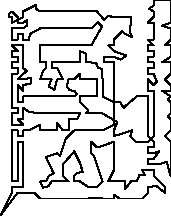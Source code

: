 unitsize(0.001cm);
// 52986
draw((200,400)--(200,500));
draw((200,500)--(300,500));
draw((300,500)--(400,500));
draw((400,500)--(400,600));
draw((400,600)--(400,700));
draw((400,700)--(400,800));
draw((400,800)--(400,900));
draw((400,900)--(400,1000));
draw((400,1000)--(400,1100));
draw((400,1100)--(400,1200));
draw((400,1200)--(400,1300));
draw((400,1300)--(300,1300));
draw((300,1300)--(300,1200));
draw((300,1200)--(300,1100));
draw((300,1100)--(300,1000));
draw((300,1000)--(300,900));
draw((300,900)--(300,800));
draw((300,800)--(300,700));
draw((300,700)--(300,600));
draw((300,600)--(200,600));
draw((200,600)--(200,700));
draw((200,700)--(200,800));
draw((200,800)--(200,900));
draw((200,900)--(200,1000));
draw((200,1000)--(200,1100));
draw((200,1100)--(200,1200));
draw((200,1200)--(200,1300));
draw((200,1300)--(200,1400));
draw((200,1400)--(200,1500));
draw((200,1500)--(300,1500));
draw((300,1500)--(300,1400));
draw((300,1400)--(400,1400));
draw((400,1400)--(400,1500));
draw((400,1500)--(500,1500));
draw((500,1500)--(700,1600));
draw((700,1600)--(700,1500));
draw((700,1500)--(800,1500));
draw((800,1500)--(900,1500));
draw((900,1500)--(1000,1500));
draw((1000,1500)--(1000,1629));
draw((1000,1629)--(1100,1500));
draw((1100,1500)--(1200,1500));
draw((1200,1500)--(1200,1700));
draw((1200,1700)--(1350,1700));
draw((1350,1700)--(1400,1800));
draw((1400,1800)--(1300,1800));
draw((1300,1800)--(1200,1800));
draw((1200,1800)--(1100,1800));
draw((1100,1800)--(1000,1800));
draw((1000,1800)--(900,1800));
draw((900,1800)--(800,1800));
draw((800,1800)--(700,1800));
draw((700,1800)--(500,1829));
draw((500,1829)--(400,1900));
draw((400,1900)--(400,1800));
draw((400,1800)--(400,1700));
draw((400,1700)--(300,1700));
draw((300,1700)--(400,1600));
draw((400,1600)--(300,1600));
draw((300,1600)--(200,1600));
draw((200,1600)--(200,1700));
draw((200,1700)--(200,1800));
draw((200,1800)--(300,1800));
draw((300,1800)--(300,1900));
draw((300,1900)--(200,1900));
draw((200,1900)--(200,2000));
draw((200,2000)--(200,2100));
draw((200,2100)--(200,2200));
draw((200,2200)--(200,2300));
draw((200,2300)--(200,2400));
draw((200,2400)--(200,2500));
draw((200,2500)--(300,2500));
draw((300,2500)--(300,2600));
draw((300,2600)--(200,2600));
draw((200,2600)--(200,2700));
draw((200,2700)--(300,2700));
draw((300,2700)--(300,2800));
draw((300,2800)--(200,2800));
draw((200,2800)--(200,2900));
draw((200,2900)--(300,2900));
draw((300,2900)--(200,3000));
draw((200,3000)--(300,3000));
draw((300,3000)--(400,3000));
draw((400,3000)--(400,2900));
draw((400,2900)--(400,2800));
draw((400,2800)--(400,2700));
draw((400,2700)--(400,2600));
draw((400,2600)--(469,2550));
draw((469,2550)--(400,2500));
draw((400,2500)--(300,2400));
draw((300,2400)--(400,2400));
draw((400,2400)--(540,2430));
draw((540,2430)--(540,2330));
draw((540,2330)--(400,2300));
draw((400,2300)--(400,2200));
draw((400,2200)--(300,2300));
draw((300,2300)--(300,2200));
draw((300,2200)--(300,2100));
draw((300,2100)--(300,2000));
draw((300,2000)--(400,2000));
draw((400,2000)--(400,2100));
draw((400,2100)--(530,2100));
draw((530,2100)--(700,2100));
draw((700,2100)--(800,2100));
draw((800,2100)--(900,2100));
draw((900,2100)--(1000,2100));
draw((1000,2100)--(1100,2100));
draw((1100,2100)--(1200,2100));
draw((1200,2100)--(1300,2100));
draw((1300,2100)--(1350,2140));
draw((1350,2140)--(1300,2200));
draw((1300,2200)--(1220,2210));
draw((1220,2210)--(1170,2280));
draw((1170,2280)--(1200,2400));
draw((1200,2400)--(1300,2400));
draw((1300,2400)--(1400,2500));
draw((1400,2500)--(1400,2400));
draw((1400,2400)--(1500,2400));
draw((1500,2400)--(1600,2400));
draw((1600,2400)--(1700,2400));
draw((1700,2400)--(1700,2100));
draw((1700,2100)--(1600,2100));
draw((1600,2100)--(1500,2100));
draw((1500,2100)--(1400,2100));
draw((1400,2100)--(1400,2000));
draw((1400,2000)--(1500,1900));
draw((1500,1900)--(1550,1850));
draw((1550,1850)--(1500,1800));
draw((1500,1800)--(1600,1800));
draw((1600,1800)--(1700,1800));
draw((1700,1800)--(1800,1800));
draw((1800,1800)--(2060,1650));
draw((2060,1650)--(2000,1500));
draw((2000,1500)--(2000,1400));
draw((2000,1400)--(2320,1500));
draw((2320,1500)--(2290,1400));
draw((2290,1400)--(2390,1300));
draw((2390,1300)--(2600,1300));
draw((2600,1300)--(2700,1400));
draw((2700,1400)--(2700,1500));
draw((2700,1500)--(2700,1600));
draw((2700,1600)--(2700,1700));
draw((2700,1700)--(2700,1800));
draw((2700,1800)--(2700,1900));
draw((2700,1900)--(2700,2000));
draw((2700,2000)--(2700,2100));
draw((2700,2100)--(2700,2200));
draw((2700,2200)--(2600,2200));
draw((2600,2200)--(2600,2300));
draw((2600,2300)--(2600,2400));
draw((2600,2400)--(2700,2300));
draw((2700,2300)--(2760,2360));
draw((2760,2360)--(2700,2500));
draw((2700,2500)--(2600,2500));
draw((2600,2500)--(2600,2600));
draw((2600,2600)--(2700,2600));
draw((2700,2600)--(2700,2700));
draw((2700,2700)--(2600,2700));
draw((2600,2700)--(2600,2800));
draw((2600,2800)--(2700,2800));
draw((2700,2800)--(2700,2900));
draw((2700,2900)--(2600,2900));
draw((2600,2900)--(2600,3000));
draw((2600,3000)--(2700,3000));
draw((2700,3000)--(2600,3100));
draw((2600,3100)--(2700,3100));
draw((2700,3100)--(2700,3200));
draw((2700,3200)--(2700,3300));
draw((2700,3300)--(2700,3400));
draw((2700,3400)--(2600,3400));
draw((2600,3400)--(2700,3500));
draw((2700,3500)--(2700,3600));
draw((2700,3600)--(2620,3650));
draw((2620,3650)--(2700,3700));
draw((2700,3700)--(2700,3800));
draw((2700,3800)--(3000,3800));
draw((3000,3800)--(3000,3700));
draw((3000,3700)--(3000,3600));
draw((3000,3600)--(3000,3500));
draw((3000,3500)--(3000,3400));
draw((3000,3400)--(2850,3350));
draw((2850,3350)--(3000,3300));
draw((3000,3300)--(3000,3200));
draw((3000,3200)--(3000,3100));
draw((3000,3100)--(2900,3000));
draw((2900,3000)--(3000,3000));
draw((3000,3000)--(3000,2900));
draw((3000,2900)--(3000,2800));
draw((3000,2800)--(2850,2700));
draw((2850,2700)--(3000,2700));
draw((3000,2700)--(3000,2600));
draw((3000,2600)--(3000,2500));
draw((3000,2500)--(2900,2400));
draw((2900,2400)--(3000,2300));
draw((3000,2300)--(3000,2200));
draw((3000,2200)--(2850,2200));
draw((2850,2200)--(3000,2100));
draw((3000,2100)--(2950,2050));
draw((2950,2050)--(3000,2000));
draw((3000,2000)--(3000,1900));
draw((3000,1900)--(3000,1800));
draw((3000,1800)--(2950,1750));
draw((2950,1750)--(3000,1700));
draw((3000,1700)--(3000,1600));
draw((3000,1600)--(3000,1500));
draw((3000,1500)--(2900,1400));
draw((2900,1400)--(3000,1300));
draw((3000,1300)--(3000,1200));
draw((3000,1200)--(3000,1100));
draw((3000,1100)--(3000,1000));
draw((3000,1000)--(3000,900));
draw((3000,900)--(3000,800));
draw((3000,800)--(3000,700));
draw((3000,700)--(2930,950));
draw((2930,950)--(2800,900));
draw((2800,900)--(2700,900));
draw((2700,900)--(2600,900));
draw((2600,900)--(2600,1000));
draw((2600,1000)--(2700,1000));
draw((2700,1000)--(2800,1130));
draw((2800,1130)--(2700,1100));
draw((2700,1100)--(2600,1100));
draw((2600,1100)--(2600,1200));
draw((2600,1200)--(2700,1200));
draw((2700,1200)--(2700,1300));
draw((2700,1300)--(2600,1400));
draw((2600,1400)--(2600,1500));
draw((2600,1500)--(2600,1600));
draw((2600,1600)--(2600,1700));
draw((2600,1700)--(2600,1800));
draw((2600,1800)--(2600,1900));
draw((2600,1900)--(2600,2000));
draw((2600,2000)--(2600,2100));
draw((2600,2100)--(2400,2100));
draw((2400,2100)--(2170,1900));
draw((2170,1900)--(2110,2000));
draw((2110,2000)--(2000,2000));
draw((2000,2000)--(1800,2100));
draw((1800,2100)--(1800,2400));
draw((1800,2400)--(1790,2580));
draw((1790,2580)--(1720,2610));
draw((1720,2610)--(1690,2680));
draw((1690,2680)--(1600,2700));
draw((1600,2700)--(1500,2700));
draw((1500,2700)--(1500,2800));
draw((1500,2800)--(1500,2860));
draw((1500,2860)--(1400,2900));
draw((1400,2900)--(1400,2820));
draw((1400,2820)--(1400,2700));
draw((1400,2700)--(1300,2700));
draw((1300,2700)--(1200,2700));
draw((1200,2700)--(1100,2700));
draw((1100,2700)--(1000,2700));
draw((1000,2700)--(900,2700));
draw((900,2700)--(910,2600));
draw((910,2600)--(1000,2600));
draw((1000,2600)--(1100,2400));
draw((1100,2400)--(1000,2400));
draw((1000,2400)--(950,2220));
draw((950,2220)--(850,2280));
draw((850,2280)--(900,2400));
draw((900,2400)--(800,2400));
draw((800,2400)--(700,2400));
draw((700,2400)--(750,2550));
draw((750,2550)--(800,2600));
draw((800,2600)--(800,2700));
draw((800,2700)--(700,2700));
draw((700,2700)--(700,3000));
draw((700,3000)--(800,3000));
draw((800,3000)--(900,3000));
draw((900,3000)--(1000,3000));
draw((1000,3000)--(1100,3000));
draw((1100,3000)--(1200,3000));
draw((1200,3000)--(1300,3000));
draw((1300,3000)--(1400,3000));
draw((1400,3000)--(1500,3000));
draw((1500,3000)--(1600,3000));
draw((1600,3000)--(1790,3330));
draw((1790,3330)--(1720,3409));
draw((1720,3409)--(1600,3300));
draw((1600,3300)--(1500,3300));
draw((1500,3300)--(1400,3300));
draw((1400,3300)--(1300,3300));
draw((1300,3300)--(1200,3300));
draw((1200,3300)--(1100,3300));
draw((1100,3300)--(1000,3300));
draw((1000,3300)--(900,3300));
draw((900,3300)--(800,3300));
draw((800,3300)--(700,3300));
draw((700,3300)--(520,3200));
draw((520,3200)--(500,3100));
draw((500,3100)--(400,3100));
draw((400,3100)--(400,3200));
draw((400,3200)--(300,3200));
draw((300,3200)--(300,3100));
draw((300,3100)--(200,3100));
draw((200,3100)--(200,3200));
draw((200,3200)--(200,3300));
draw((200,3300)--(300,3300));
draw((300,3300)--(400,3300));
draw((400,3300)--(469,3350));
draw((469,3350)--(469,3450));
draw((469,3450)--(400,3400));
draw((400,3400)--(300,3400));
draw((300,3400)--(300,3500));
draw((300,3500)--(200,3600));
draw((200,3600)--(150,3550));
draw((150,3550)--(150,3500));
draw((150,3500)--(200,3500));
draw((200,3500)--(200,3400));
draw((200,3400)--(400,3500));
draw((400,3500)--(400,3600));
draw((400,3600)--(620,3709));
draw((620,3709)--(620,3650));
draw((620,3650)--(700,3600));
draw((700,3600)--(800,3600));
draw((800,3600)--(900,3600));
draw((900,3600)--(1000,3600));
draw((1000,3600)--(1100,3600));
draw((1100,3600)--(1200,3600));
draw((1200,3600)--(1300,3600));
draw((1300,3600)--(1400,3600));
draw((1400,3600)--(1500,3600));
draw((1500,3600)--(1600,3600));
draw((1600,3600)--(1700,3600));
draw((1700,3600)--(1829,3450));
draw((1829,3450)--(1900,3520));
draw((1900,3520)--(2000,3500));
draw((2000,3500)--(2300,3500));
draw((2300,3500)--(2300,3400));
draw((2300,3400)--(2280,3250));
draw((2280,3250)--(2320,3150));
draw((2320,3150)--(2200,3200));
draw((2200,3200)--(2150,3250));
draw((2150,3250)--(2100,3200));
draw((2100,3200)--(2050,3150));
draw((2050,3150)--(2000,3100));
draw((2000,3100)--(2000,3000));
draw((2000,3000)--(1900,3000));
draw((1900,3000)--(2000,2900));
draw((2000,2900)--(2220,2820));
draw((2220,2820)--(2120,2750));
draw((2120,2750)--(2000,2800));
draw((2000,2800)--(1829,2800));
draw((1829,2800)--(1829,2700));
draw((1829,2700)--(2000,2700));
draw((2000,2700)--(2000,2600));
draw((2000,2600)--(2000,2500));
draw((2000,2500)--(2000,2400));
draw((2000,2400)--(2000,2300));
draw((2000,2300)--(2000,2200));
draw((2000,2200)--(2000,2100));
draw((2000,2100)--(2000,1900));
draw((2000,1900)--(2000,1800));
draw((2000,1800)--(2000,1700));
draw((2000,1700)--(2000,1600));
draw((2000,1600)--(1800,1500));
draw((1800,1500)--(1700,1500));
draw((1700,1500)--(1600,1500));
draw((1600,1500)--(1500,1500));
draw((1500,1500)--(1400,1500));
draw((1400,1500)--(1300,1500));
draw((1300,1500)--(1150,1350));
draw((1150,1350)--(1050,1050));
draw((1050,1050)--(1000,1100));
draw((1000,1100)--(800,1030));
draw((800,1030)--(939,740));
draw((939,740)--(850,700));
draw((850,700)--(800,600));
draw((800,600)--(700,600));
draw((700,600)--(750,490));
draw((750,490)--(850,520));
draw((850,520)--(900,600));
draw((900,600)--(1000,600));
draw((1000,600)--(1100,600));
draw((1100,600)--(1200,600));
draw((1200,600)--(1100,700));
draw((1100,700)--(1100,900));
draw((1100,900)--(1300,1130));
draw((1300,1130)--(1400,930));
draw((1400,930)--(1450,770));
draw((1450,770)--(1350,750));
draw((1350,750)--(1300,700));
draw((1300,700)--(1300,600));
draw((1300,600)--(1400,600));
draw((1400,600)--(1550,500));
draw((1550,500)--(1710,510));
draw((1710,510)--(1800,600));
draw((1800,600)--(1750,750));
draw((1750,750)--(1650,1050));
draw((1650,1050)--(1600,1100));
draw((1600,1100)--(1600,1300));
draw((1600,1300)--(1700,1200));
draw((1700,1200)--(1800,1230));
draw((1800,1230)--(2000,1300));
draw((2000,1300)--(2000,1200));
draw((2000,1200)--(2000,1100));
draw((2000,1100)--(2000,1000));
draw((2000,1000)--(2000,900));
draw((2000,900)--(2000,800));
draw((2000,800)--(1900,600));
draw((1900,600)--(2000,600));
draw((2000,600)--(2100,600));
draw((2100,600)--(2200,600));
draw((2200,600)--(2200,469));
draw((2200,469)--(2300,600));
draw((2300,600)--(2400,600));
draw((2400,600)--(2450,710));
draw((2450,710)--(2550,710));
draw((2550,710)--(2500,800));
draw((2500,800)--(2600,800));
draw((2600,800)--(2700,800));
draw((2700,800)--(2700,700));
draw((2700,700)--(2900,500));
draw((2900,500)--(2900,400));
draw((2900,400)--(2750,520));
draw((2750,520)--(2600,500));
draw((2600,500)--(2600,400));
draw((2600,400)--(2500,300));
draw((2500,300)--(2400,300));
draw((2400,300)--(2300,300));
draw((2300,300)--(2200,300));
draw((2200,300)--(2100,300));
draw((2100,300)--(2000,370));
draw((2000,370)--(2000,300));
draw((2000,300)--(1900,300));
draw((1900,300)--(1800,300));
draw((1800,300)--(1710,310));
draw((1710,310)--(1550,300));
draw((1550,300)--(1400,300));
draw((1400,300)--(1300,300));
draw((1300,300)--(1200,300));
draw((1200,300)--(1100,300));
draw((1100,300)--(1000,300));
draw((1000,300)--(900,300));
draw((900,300)--(800,300));
draw((800,300)--(700,300));
draw((700,300)--(600,400));
draw((600,400)--(400,400));
draw((400,400)--(300,400));
draw((300,400)--(0,0));
draw((0,0)--(200,400));
